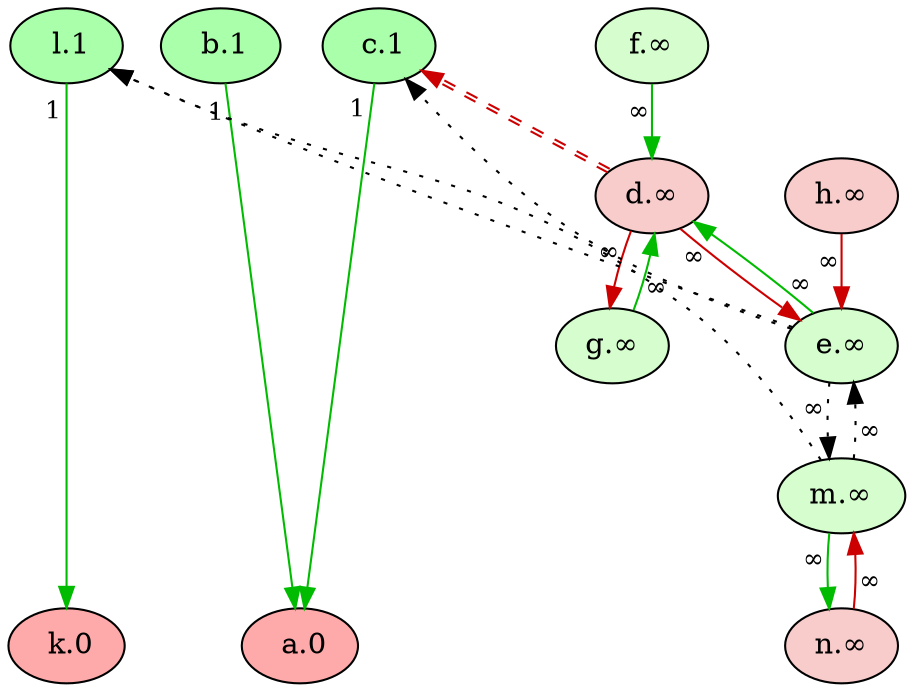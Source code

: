 digraph {
    // Node defaults can be set here if needed
    "a" [style="filled" fillcolor="#FFAAAA" label=" a.0" fontsize=14]
    "k" [style="filled" fillcolor="#FFAAAA" label=" k.0" fontsize=14]
    "l" [style="filled" fillcolor="#AAFFAA" label=" l.1" fontsize=14]
    "c" [style="filled" fillcolor="#AAFFAA" label=" c.1" fontsize=14]
    "b" [style="filled" fillcolor="#AAFFAA" label=" b.1" fontsize=14]
    "d" [style="filled" fillcolor="#f7cccb" label="d.∞" fontsize=14]
    "e" [style="filled" fillcolor="#d5fdce" label="e.∞" fontsize=14]
    "m" [style="filled" fillcolor="#d5fdce" label="m.∞" fontsize=14]
    "f" [style="filled" fillcolor="#d5fdce" label="f.∞" fontsize=14]
    "g" [style="filled" fillcolor="#d5fdce" label="g.∞" fontsize=14]
    "h" [style="filled" fillcolor="#f7cccb" label="h.∞" fontsize=14]
    "n" [style="filled" fillcolor="#f7cccb" label="n.∞" fontsize=14]
    edge[labeldistance=1.5 fontsize=12]
    "b" -> "a" [color="#00BB00" style="solid" dir="forward" taillabel="1" ]
    "c" -> "a" [color="#00BB00" style="solid" dir="forward" taillabel="1" ]
    "l" -> "k" [color="#00BB00" style="solid" dir="forward" taillabel="1" ]
    "d" -> "c" [color="#CC0000:#CC0000" style="dashed" dir="forward" taillabel="" constraint=false]
    "e" -> "c" [color="black" style="dotted" dir="forward" taillabel="" constraint=false]
    "e" -> "l" [color="black" style="dotted" dir="forward" taillabel="" constraint=false]
    "m" -> "l" [color="black" style="dotted" dir="forward" taillabel="" constraint=false]
    "e" -> "d" [color="#00BB00" style="solid" dir="forward" taillabel="∞" ]
    "d" -> "e" [color="#CC0000" style="solid" dir="forward" taillabel="∞" ]
    "m" -> "e" [color="black" style="dotted" dir="forward" taillabel="∞" ]
    "e" -> "m" [color="black" style="dotted" dir="forward" taillabel="∞" ]
    "f" -> "d" [color="#00BB00" style="solid" dir="forward" taillabel="∞" ]
    "g" -> "d" [color="#00BB00" style="solid" dir="forward" taillabel="∞" ]
    "d" -> "g" [color="#CC0000" style="solid" dir="forward" taillabel="∞" ]
    "h" -> "e" [color="#CC0000" style="solid" dir="forward" taillabel="∞" ]
    "n" -> "m" [color="#CC0000" style="solid" dir="forward" taillabel="∞" ]
    "m" -> "n" [color="#00BB00" style="solid" dir="forward" taillabel="∞" ]
    {rank = max a k}
    {rank = min l c b}
}